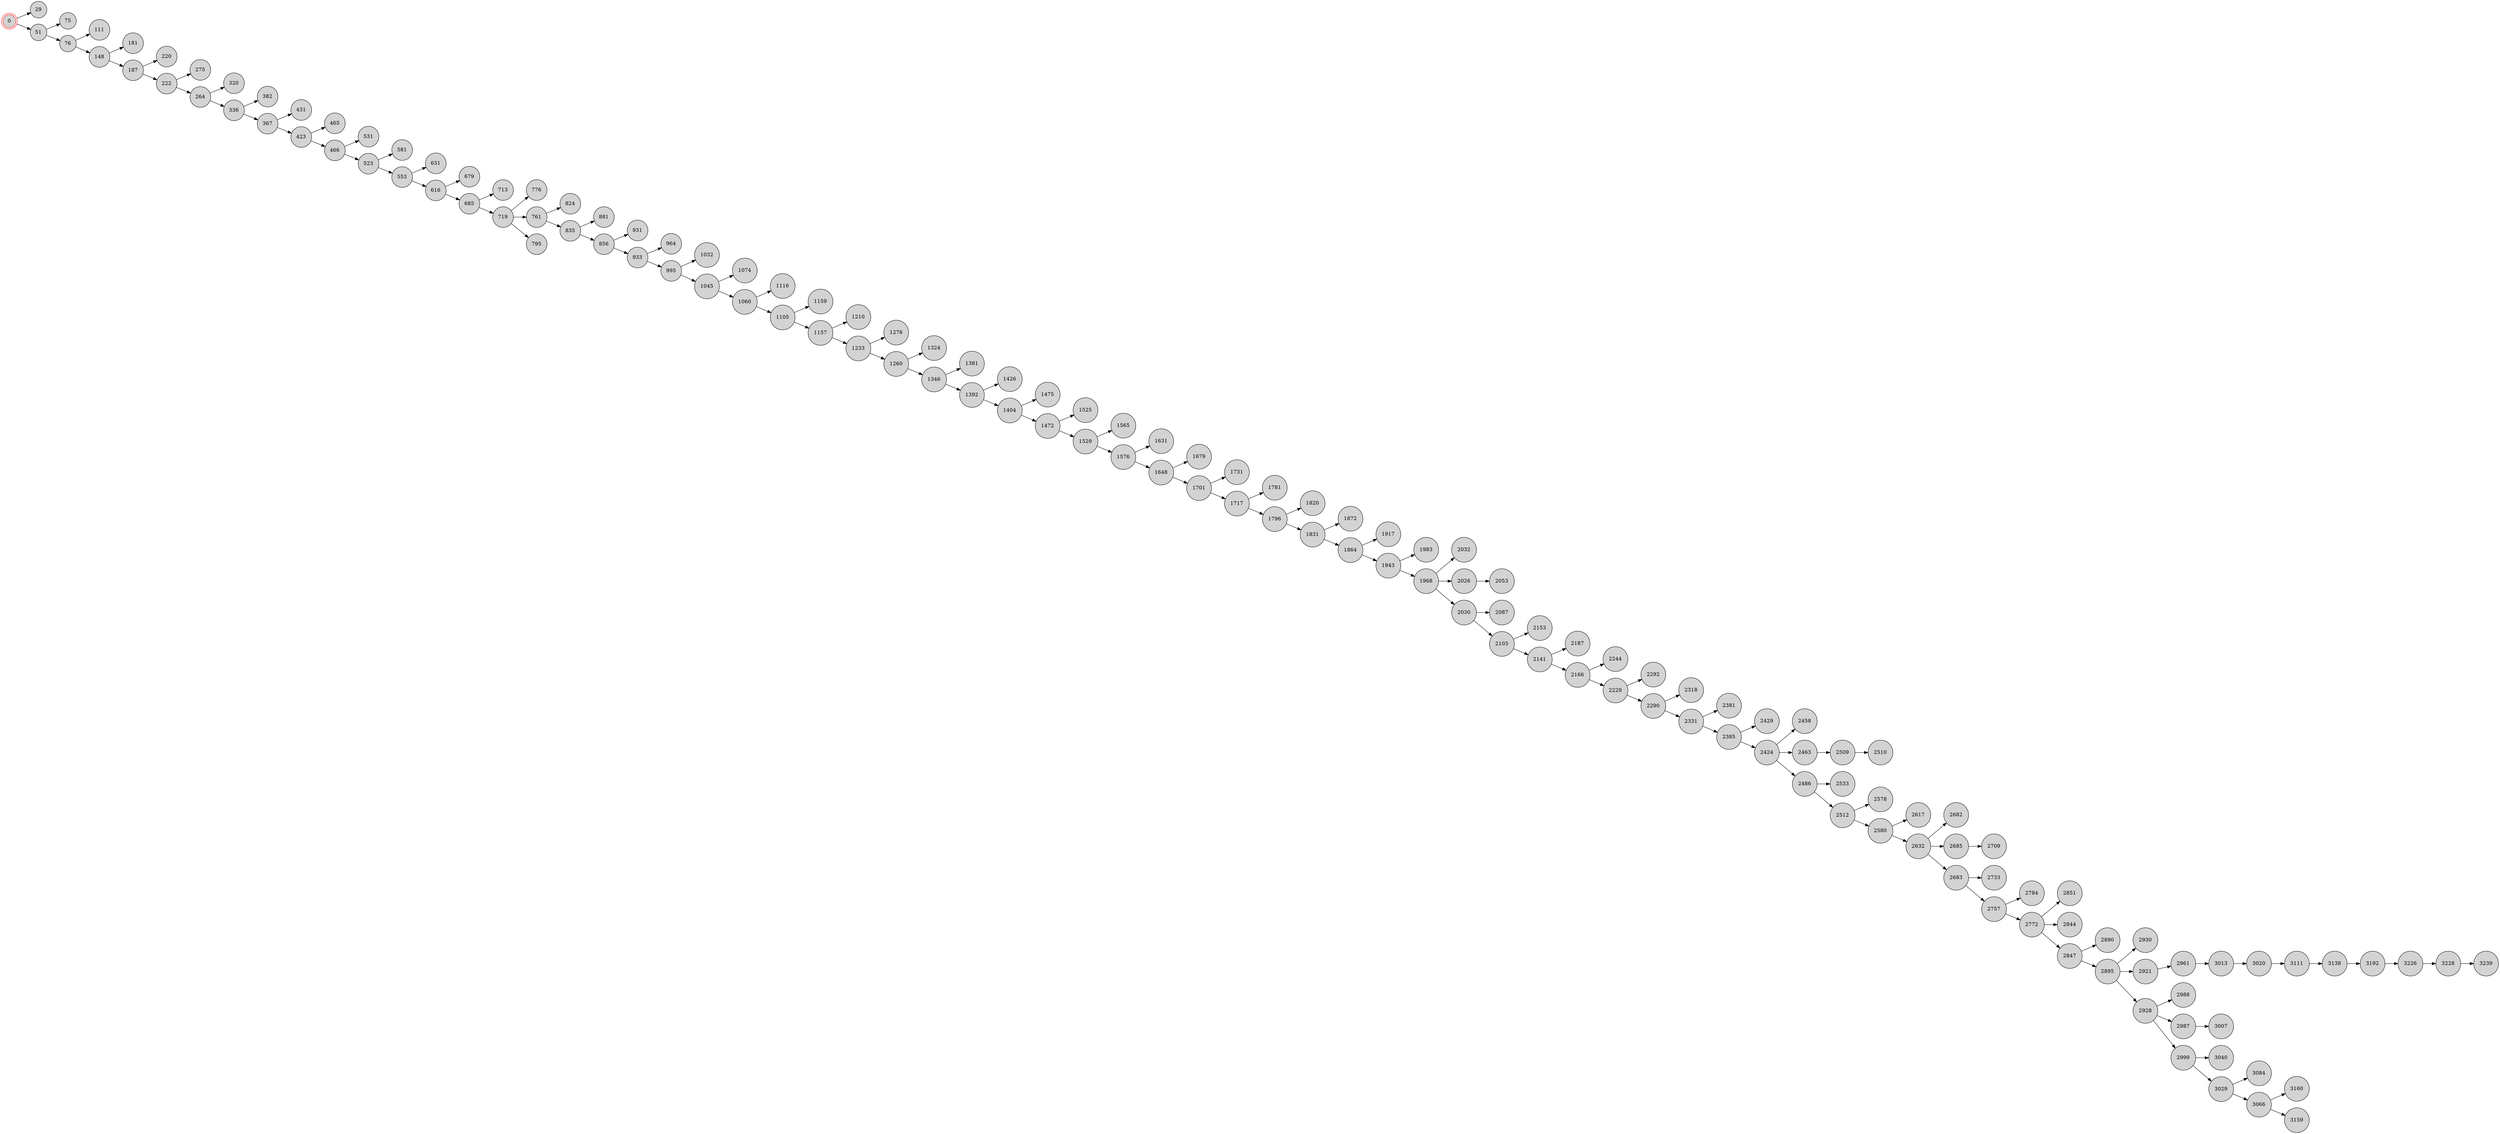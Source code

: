 digraph BlockchainTree {
    rankdir=LR;
    node [shape=circle, style=filled, fillcolor=lightgray];

    0 [shape=doublecircle, color=red];
    0 -> 29;
    0 -> 51;
    51 -> 75;
    51 -> 76;
    76 -> 111;
    76 -> 148;
    148 -> 181;
    148 -> 187;
    187 -> 220;
    187 -> 222;
    222 -> 275;
    222 -> 264;
    264 -> 320;
    264 -> 336;
    336 -> 382;
    336 -> 367;
    367 -> 431;
    367 -> 423;
    423 -> 465;
    423 -> 466;
    466 -> 531;
    466 -> 523;
    523 -> 581;
    523 -> 553;
    553 -> 631;
    553 -> 616;
    616 -> 679;
    616 -> 685;
    685 -> 713;
    685 -> 719;
    719 -> 776;
    719 -> 761;
    761 -> 824;
    719 -> 795;
    761 -> 835;
    835 -> 881;
    835 -> 856;
    856 -> 931;
    856 -> 933;
    933 -> 964;
    933 -> 995;
    995 -> 1032;
    995 -> 1045;
    1045 -> 1074;
    1045 -> 1060;
    1060 -> 1116;
    1060 -> 1105;
    1105 -> 1159;
    1105 -> 1157;
    1157 -> 1210;
    1157 -> 1233;
    1233 -> 1276;
    1233 -> 1260;
    1260 -> 1324;
    1260 -> 1346;
    1346 -> 1381;
    1346 -> 1392;
    1392 -> 1426;
    1392 -> 1404;
    1404 -> 1475;
    1404 -> 1472;
    1472 -> 1525;
    1472 -> 1529;
    1529 -> 1565;
    1529 -> 1576;
    1576 -> 1631;
    1576 -> 1648;
    1648 -> 1679;
    1648 -> 1701;
    1701 -> 1731;
    1701 -> 1717;
    1717 -> 1781;
    1717 -> 1796;
    1796 -> 1820;
    1796 -> 1831;
    1831 -> 1872;
    1831 -> 1864;
    1864 -> 1917;
    1864 -> 1943;
    1943 -> 1983;
    1943 -> 1968;
    1968 -> 2032;
    1968 -> 2026;
    1968 -> 2030;
    2030 -> 2087;
    2026 -> 2053;
    2030 -> 2103;
    2103 -> 2153;
    2103 -> 2141;
    2141 -> 2187;
    2141 -> 2166;
    2166 -> 2244;
    2166 -> 2229;
    2229 -> 2292;
    2229 -> 2290;
    2290 -> 2318;
    2290 -> 2331;
    2331 -> 2381;
    2331 -> 2385;
    2385 -> 2429;
    2385 -> 2424;
    2424 -> 2458;
    2424 -> 2463;
    2463 -> 2509;
    2424 -> 2486;
    2486 -> 2533;
    2486 -> 2512;
    2512 -> 2578;
    2509 -> 2510;
    2512 -> 2580;
    2580 -> 2617;
    2580 -> 2632;
    2632 -> 2682;
    2632 -> 2685;
    2632 -> 2683;
    2683 -> 2733;
    2685 -> 2709;
    2683 -> 2757;
    2757 -> 2784;
    2757 -> 2772;
    2772 -> 2851;
    2772 -> 2844;
    2772 -> 2847;
    2847 -> 2890;
    2847 -> 2895;
    2895 -> 2930;
    2895 -> 2921;
    2895 -> 2928;
    2928 -> 2988;
    2928 -> 2987;
    2921 -> 2961;
    2961 -> 3013;
    2928 -> 2999;
    2999 -> 3040;
    2987 -> 3007;
    2999 -> 3029;
    3029 -> 3084;
    3013 -> 3020;
    3020 -> 3111;
    3029 -> 3066;
    3066 -> 3160;
    3111 -> 3138;
    3066 -> 3159;
    3138 -> 3192;
    3192 -> 3226;
    3226 -> 3228;
    3228 -> 3239;
}

